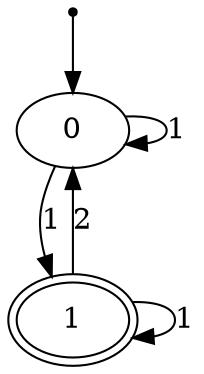 digraph a { 
F0[shape=point] ;
F0->0 ;
0->0 [label="1"] ;
0->1 [label="1"] ;
1[peripheries=2] ;
1->1 [label="1"] ;
1->0 [label="2"] ;

 }
